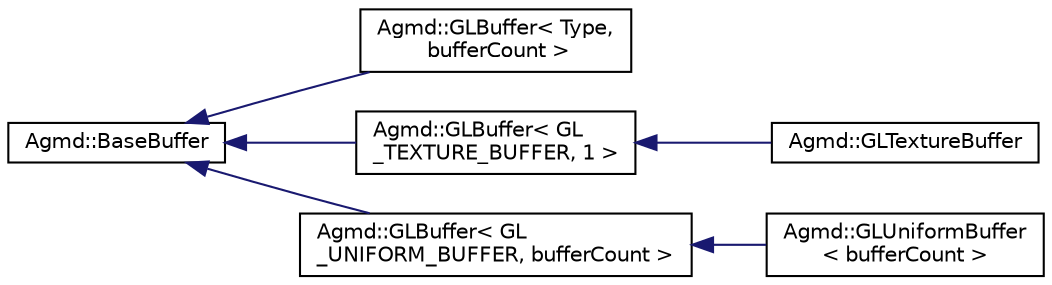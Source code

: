 digraph "Graphical Class Hierarchy"
{
  edge [fontname="Helvetica",fontsize="10",labelfontname="Helvetica",labelfontsize="10"];
  node [fontname="Helvetica",fontsize="10",shape=record];
  rankdir="LR";
  Node1 [label="Agmd::BaseBuffer",height=0.2,width=0.4,color="black", fillcolor="white", style="filled",URL="$class_agmd_1_1_base_buffer.html"];
  Node1 -> Node2 [dir="back",color="midnightblue",fontsize="10",style="solid",fontname="Helvetica"];
  Node2 [label="Agmd::GLBuffer\< Type,\l bufferCount \>",height=0.2,width=0.4,color="black", fillcolor="white", style="filled",URL="$class_agmd_1_1_g_l_buffer.html"];
  Node1 -> Node3 [dir="back",color="midnightblue",fontsize="10",style="solid",fontname="Helvetica"];
  Node3 [label="Agmd::GLBuffer\< GL\l_TEXTURE_BUFFER, 1 \>",height=0.2,width=0.4,color="black", fillcolor="white", style="filled",URL="$class_agmd_1_1_g_l_buffer.html"];
  Node3 -> Node4 [dir="back",color="midnightblue",fontsize="10",style="solid",fontname="Helvetica"];
  Node4 [label="Agmd::GLTextureBuffer",height=0.2,width=0.4,color="black", fillcolor="white", style="filled",URL="$class_agmd_1_1_g_l_texture_buffer.html"];
  Node1 -> Node5 [dir="back",color="midnightblue",fontsize="10",style="solid",fontname="Helvetica"];
  Node5 [label="Agmd::GLBuffer\< GL\l_UNIFORM_BUFFER, bufferCount \>",height=0.2,width=0.4,color="black", fillcolor="white", style="filled",URL="$class_agmd_1_1_g_l_buffer.html"];
  Node5 -> Node6 [dir="back",color="midnightblue",fontsize="10",style="solid",fontname="Helvetica"];
  Node6 [label="Agmd::GLUniformBuffer\l\< bufferCount \>",height=0.2,width=0.4,color="black", fillcolor="white", style="filled",URL="$class_agmd_1_1_g_l_uniform_buffer.html"];
}

